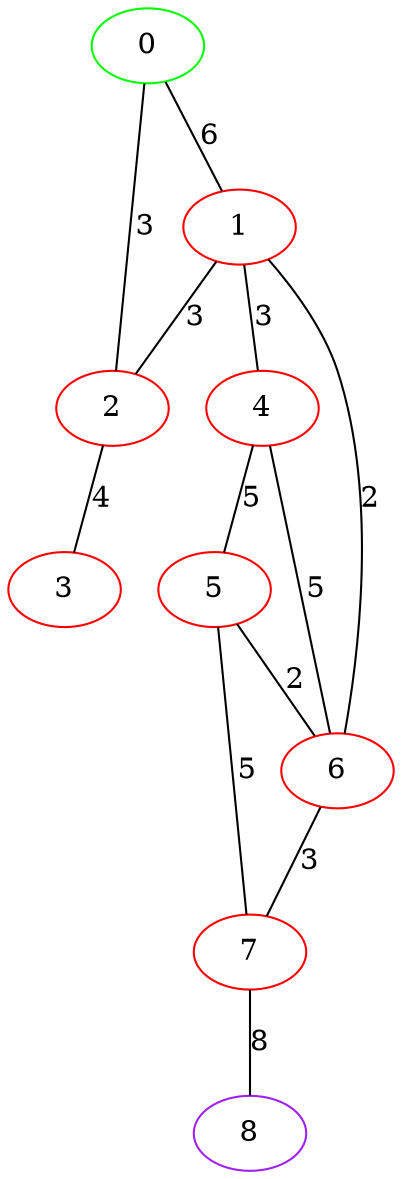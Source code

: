 graph "" {
0 [color=green, weight=2];
1 [color=red, weight=1];
2 [color=red, weight=1];
3 [color=red, weight=1];
4 [color=red, weight=1];
5 [color=red, weight=1];
6 [color=red, weight=1];
7 [color=red, weight=1];
8 [color=purple, weight=4];
0 -- 1  [key=0, label=6];
0 -- 2  [key=0, label=3];
1 -- 2  [key=0, label=3];
1 -- 4  [key=0, label=3];
1 -- 6  [key=0, label=2];
2 -- 3  [key=0, label=4];
4 -- 5  [key=0, label=5];
4 -- 6  [key=0, label=5];
5 -- 6  [key=0, label=2];
5 -- 7  [key=0, label=5];
6 -- 7  [key=0, label=3];
7 -- 8  [key=0, label=8];
}
